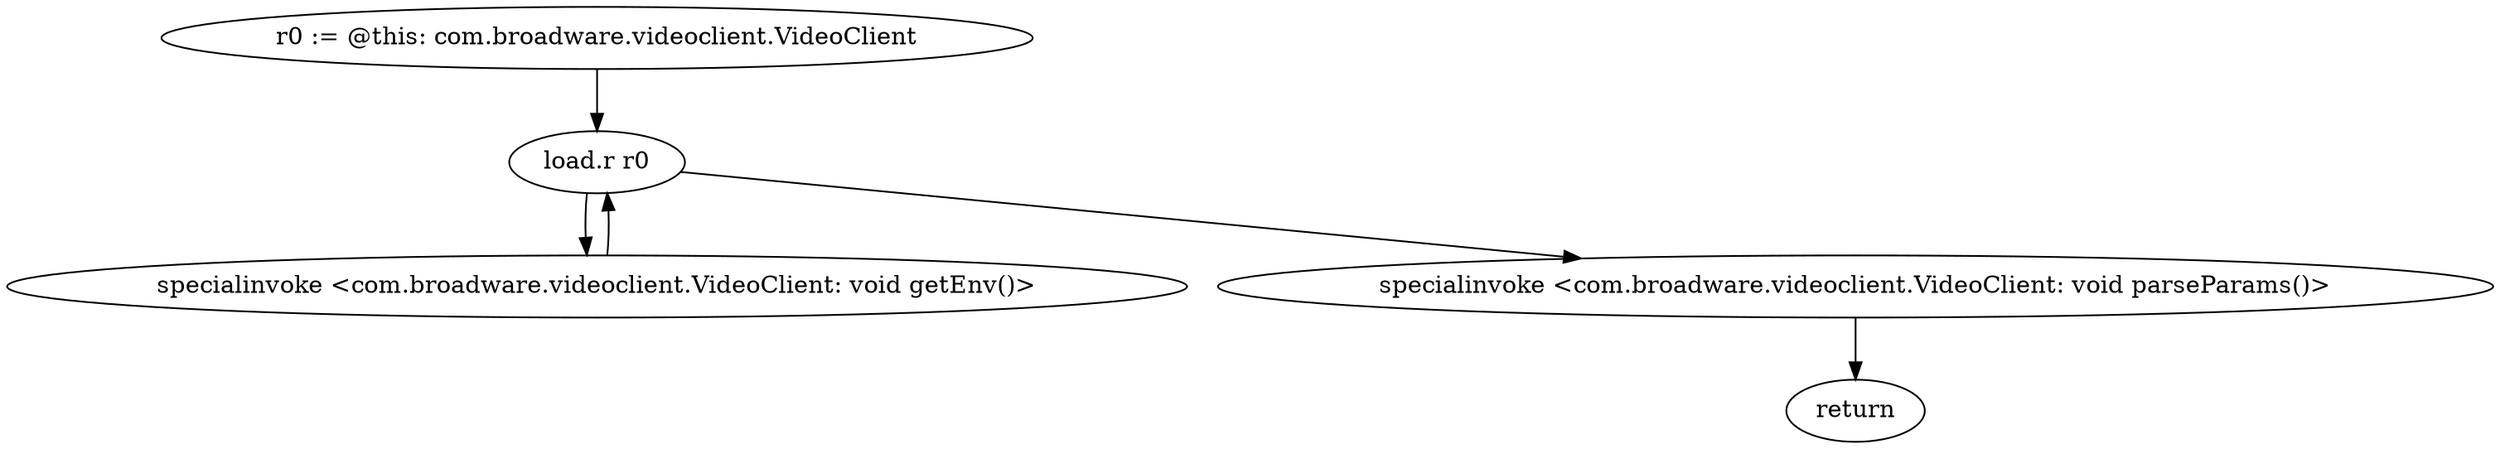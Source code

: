 digraph "" {
    "r0 := @this: com.broadware.videoclient.VideoClient"
    "load.r r0"
    "r0 := @this: com.broadware.videoclient.VideoClient"->"load.r r0";
    "specialinvoke <com.broadware.videoclient.VideoClient: void getEnv()>"
    "load.r r0"->"specialinvoke <com.broadware.videoclient.VideoClient: void getEnv()>";
    "specialinvoke <com.broadware.videoclient.VideoClient: void getEnv()>"->"load.r r0";
    "specialinvoke <com.broadware.videoclient.VideoClient: void parseParams()>"
    "load.r r0"->"specialinvoke <com.broadware.videoclient.VideoClient: void parseParams()>";
    "return"
    "specialinvoke <com.broadware.videoclient.VideoClient: void parseParams()>"->"return";
}
